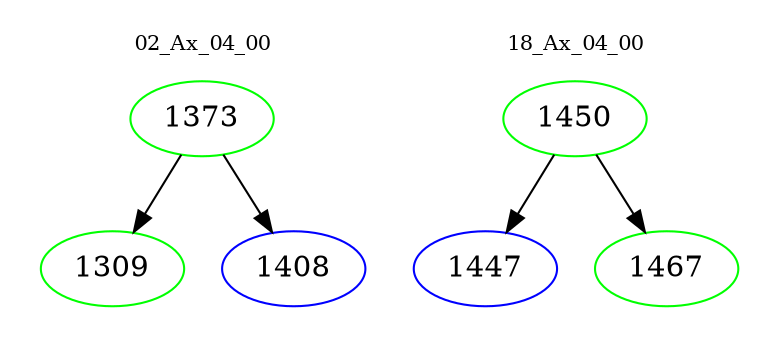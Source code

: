 digraph{
subgraph cluster_0 {
color = white
label = "02_Ax_04_00";
fontsize=10;
T0_1373 [label="1373", color="green"]
T0_1373 -> T0_1309 [color="black"]
T0_1309 [label="1309", color="green"]
T0_1373 -> T0_1408 [color="black"]
T0_1408 [label="1408", color="blue"]
}
subgraph cluster_1 {
color = white
label = "18_Ax_04_00";
fontsize=10;
T1_1450 [label="1450", color="green"]
T1_1450 -> T1_1447 [color="black"]
T1_1447 [label="1447", color="blue"]
T1_1450 -> T1_1467 [color="black"]
T1_1467 [label="1467", color="green"]
}
}
